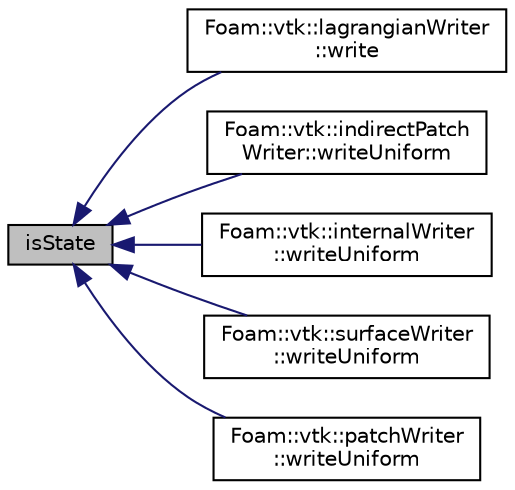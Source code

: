 digraph "isState"
{
  bgcolor="transparent";
  edge [fontname="Helvetica",fontsize="10",labelfontname="Helvetica",labelfontsize="10"];
  node [fontname="Helvetica",fontsize="10",shape=record];
  rankdir="LR";
  Node1 [label="isState",height=0.2,width=0.4,color="black", fillcolor="grey75", style="filled" fontcolor="black"];
  Node1 -> Node2 [dir="back",color="midnightblue",fontsize="10",style="solid",fontname="Helvetica"];
  Node2 [label="Foam::vtk::lagrangianWriter\l::write",height=0.2,width=0.4,color="black",URL="$classFoam_1_1vtk_1_1lagrangianWriter.html#a8b6c98bded3b3330b21cebdc585dce18",tooltip="Write the IOField. "];
  Node1 -> Node3 [dir="back",color="midnightblue",fontsize="10",style="solid",fontname="Helvetica"];
  Node3 [label="Foam::vtk::indirectPatch\lWriter::writeUniform",height=0.2,width=0.4,color="black",URL="$classFoam_1_1vtk_1_1indirectPatchWriter.html#a10333b95813cb75f53bfef4b710a9b77",tooltip="Write a uniform field of Cell (Face) or Point values. "];
  Node1 -> Node4 [dir="back",color="midnightblue",fontsize="10",style="solid",fontname="Helvetica"];
  Node4 [label="Foam::vtk::internalWriter\l::writeUniform",height=0.2,width=0.4,color="black",URL="$classFoam_1_1vtk_1_1internalWriter.html#a10333b95813cb75f53bfef4b710a9b77",tooltip="Write a uniform field of Cell or Point values. "];
  Node1 -> Node5 [dir="back",color="midnightblue",fontsize="10",style="solid",fontname="Helvetica"];
  Node5 [label="Foam::vtk::surfaceWriter\l::writeUniform",height=0.2,width=0.4,color="black",URL="$classFoam_1_1vtk_1_1surfaceWriter.html#a10333b95813cb75f53bfef4b710a9b77",tooltip="Write a uniform field of Cell (Face) or Point values. "];
  Node1 -> Node6 [dir="back",color="midnightblue",fontsize="10",style="solid",fontname="Helvetica"];
  Node6 [label="Foam::vtk::patchWriter\l::writeUniform",height=0.2,width=0.4,color="black",URL="$classFoam_1_1vtk_1_1patchWriter.html#a10333b95813cb75f53bfef4b710a9b77",tooltip="Write a uniform field of Cell (Face) or Point values. "];
}
